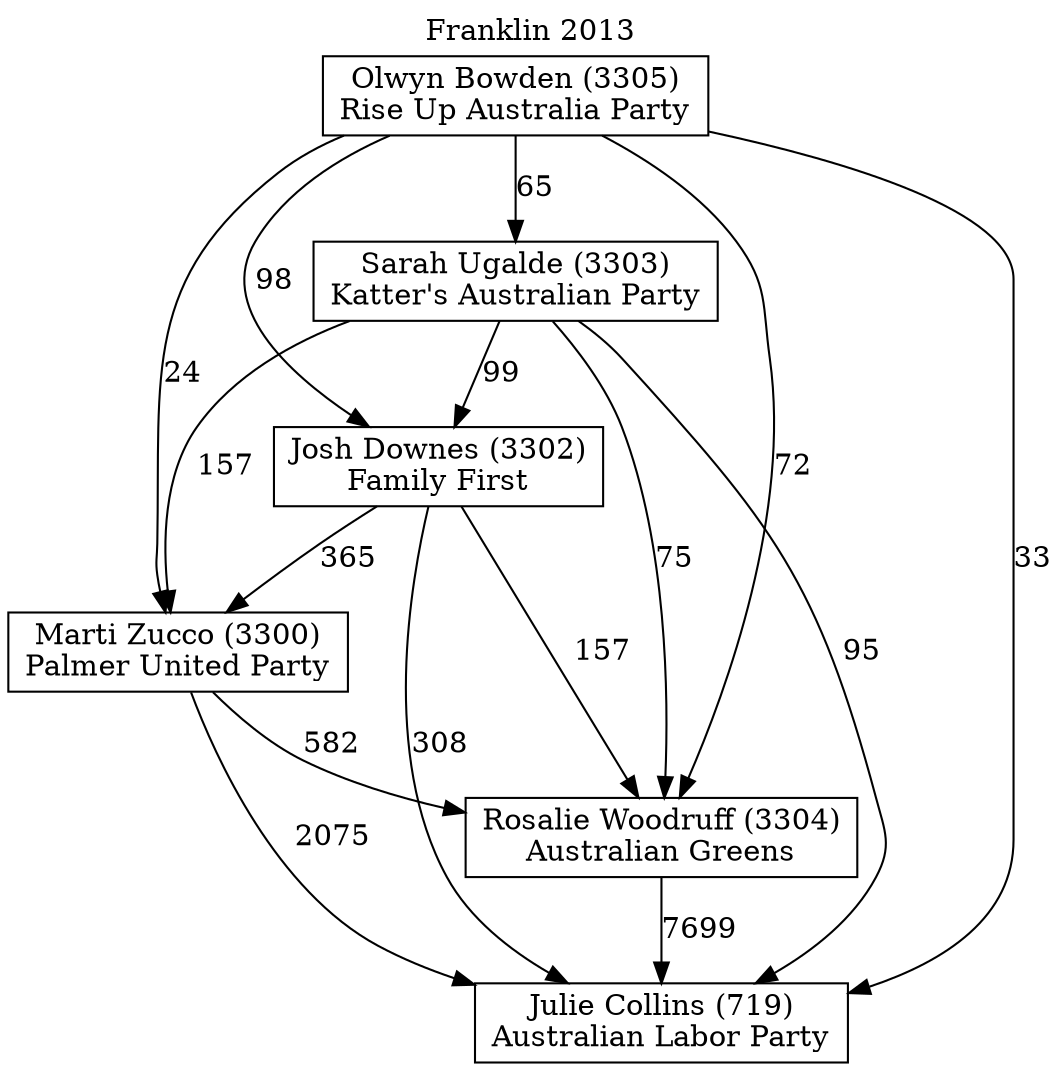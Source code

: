 // House preference flow
digraph "Julie Collins (719)_Franklin_2013" {
	graph [label="Franklin 2013" labelloc=t mclimit=10]
	node [shape=box]
	"Josh Downes (3302)" [label="Josh Downes (3302)
Family First"]
	"Julie Collins (719)" [label="Julie Collins (719)
Australian Labor Party"]
	"Marti Zucco (3300)" [label="Marti Zucco (3300)
Palmer United Party"]
	"Olwyn Bowden (3305)" [label="Olwyn Bowden (3305)
Rise Up Australia Party"]
	"Rosalie Woodruff (3304)" [label="Rosalie Woodruff (3304)
Australian Greens"]
	"Sarah Ugalde (3303)" [label="Sarah Ugalde (3303)
Katter's Australian Party"]
	"Josh Downes (3302)" -> "Julie Collins (719)" [label=308]
	"Josh Downes (3302)" -> "Marti Zucco (3300)" [label=365]
	"Josh Downes (3302)" -> "Rosalie Woodruff (3304)" [label=157]
	"Marti Zucco (3300)" -> "Julie Collins (719)" [label=2075]
	"Marti Zucco (3300)" -> "Rosalie Woodruff (3304)" [label=582]
	"Olwyn Bowden (3305)" -> "Josh Downes (3302)" [label=98]
	"Olwyn Bowden (3305)" -> "Julie Collins (719)" [label=33]
	"Olwyn Bowden (3305)" -> "Marti Zucco (3300)" [label=24]
	"Olwyn Bowden (3305)" -> "Rosalie Woodruff (3304)" [label=72]
	"Olwyn Bowden (3305)" -> "Sarah Ugalde (3303)" [label=65]
	"Rosalie Woodruff (3304)" -> "Julie Collins (719)" [label=7699]
	"Sarah Ugalde (3303)" -> "Josh Downes (3302)" [label=99]
	"Sarah Ugalde (3303)" -> "Julie Collins (719)" [label=95]
	"Sarah Ugalde (3303)" -> "Marti Zucco (3300)" [label=157]
	"Sarah Ugalde (3303)" -> "Rosalie Woodruff (3304)" [label=75]
}
